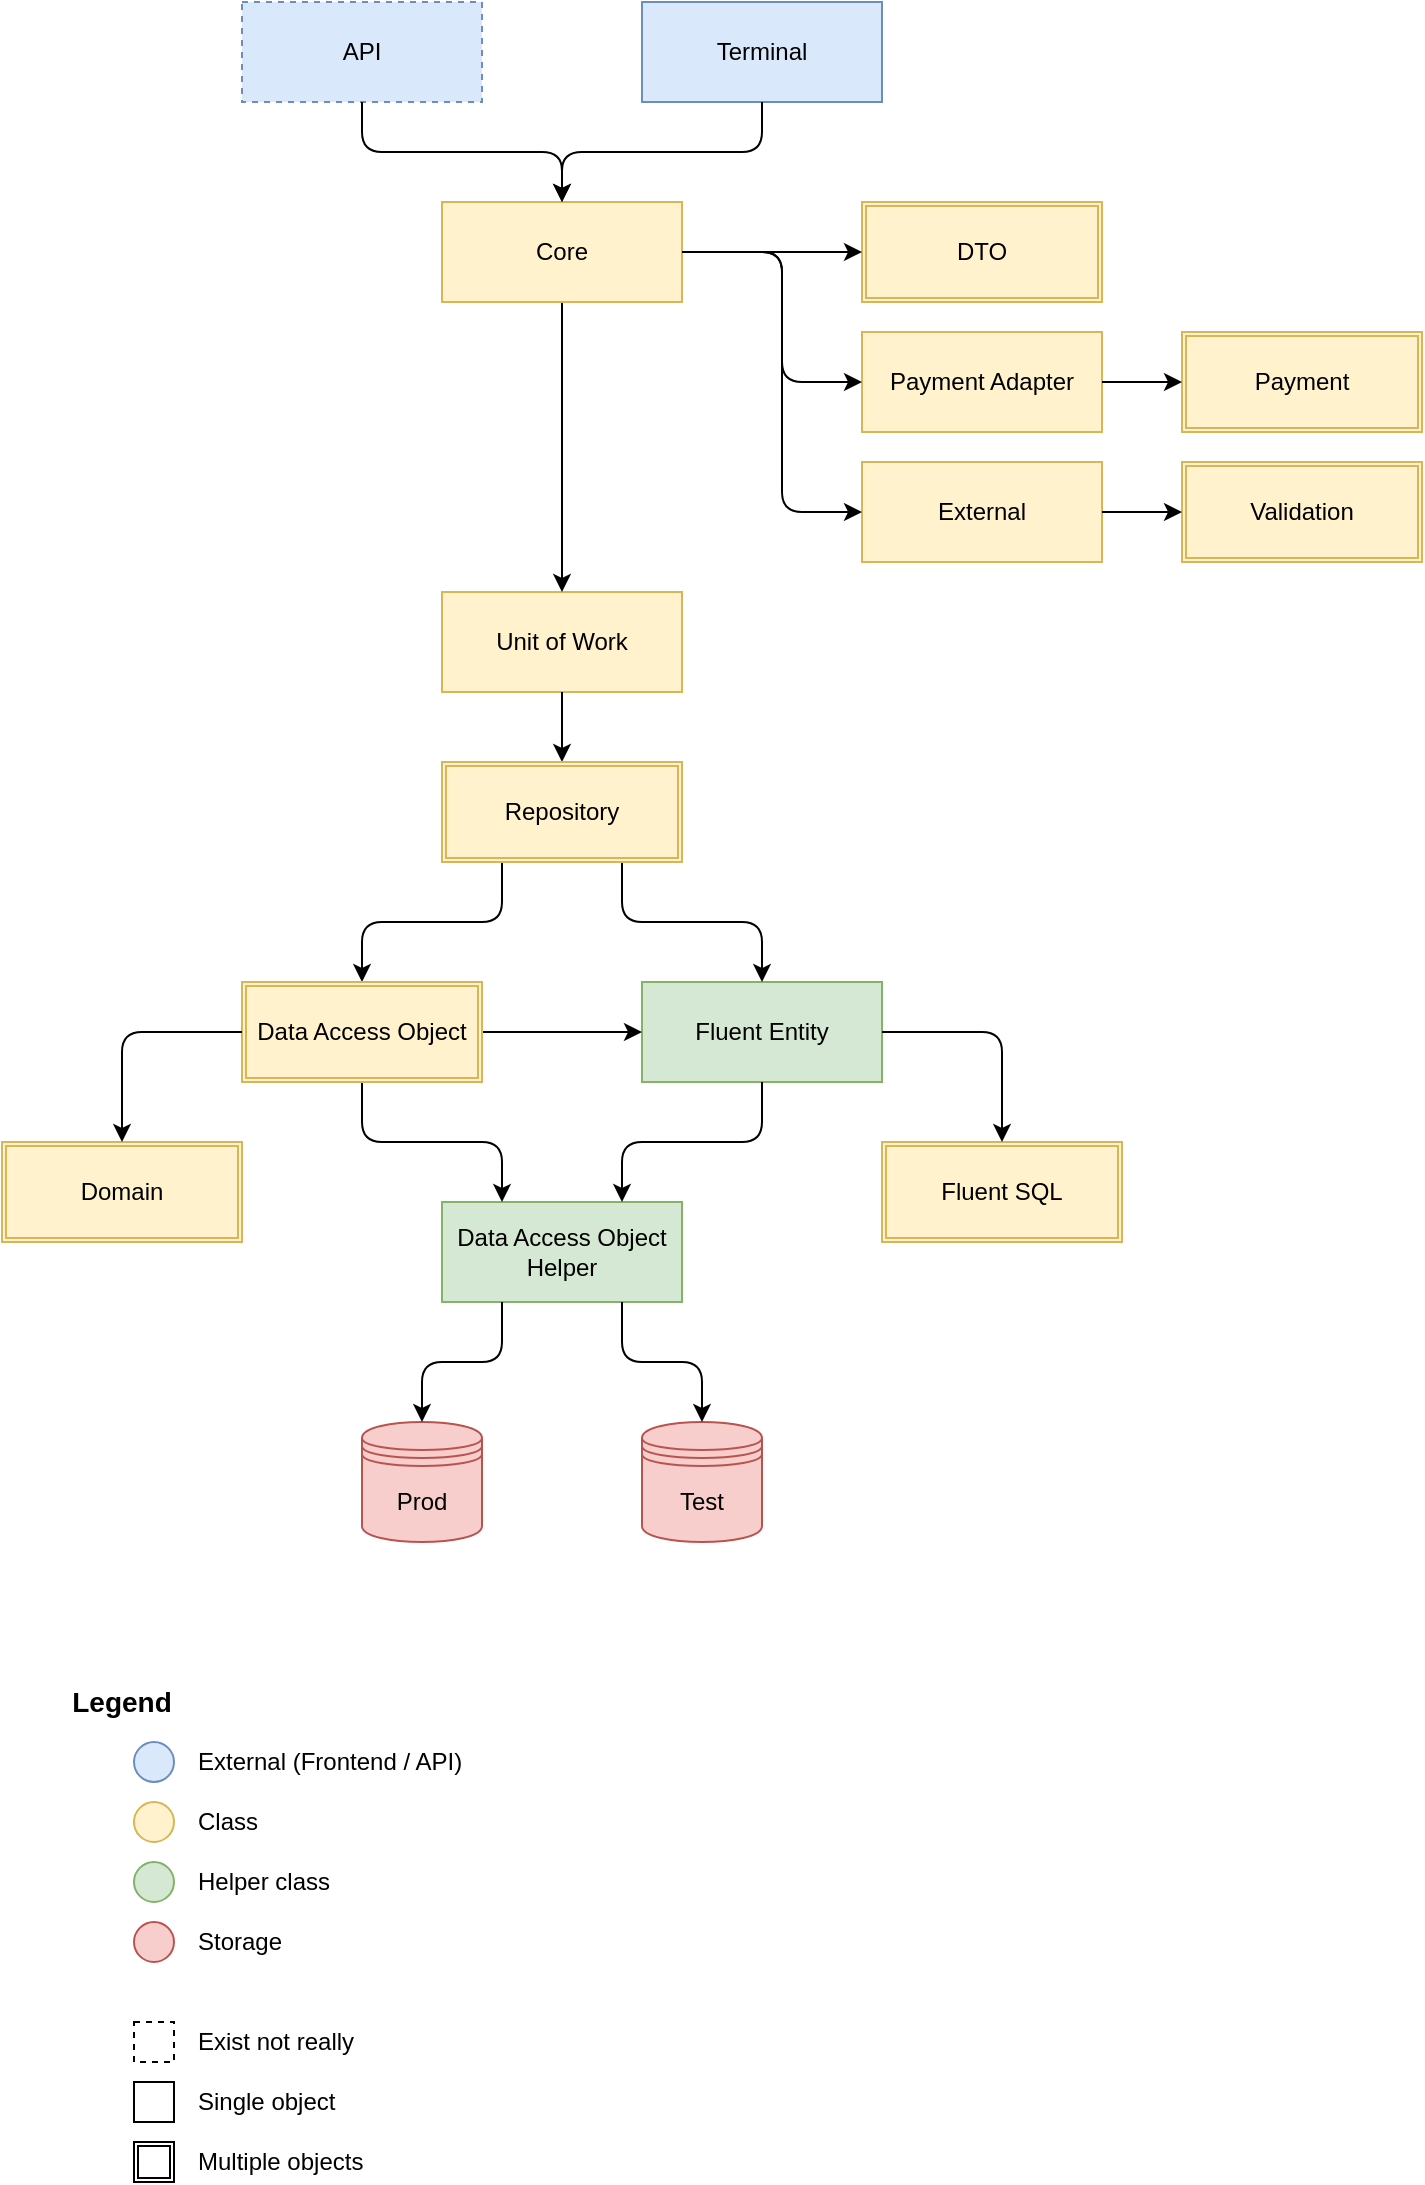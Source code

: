 <mxfile version="13.7.9" type="device"><diagram id="3vOYllwy6lm-N3zTiEJx" name="Page-1"><mxGraphModel dx="2062" dy="1192" grid="1" gridSize="10" guides="1" tooltips="1" connect="1" arrows="1" fold="1" page="1" pageScale="1" pageWidth="827" pageHeight="1169" math="0" shadow="0"><root><mxCell id="0"/><mxCell id="1" parent="0"/><mxCell id="zkJKLLUmF1_LEJo0QYB0-1" value="Prod" style="shape=datastore;whiteSpace=wrap;html=1;fillColor=#f8cecc;strokeColor=#b85450;" parent="1" vertex="1"><mxGeometry x="220" y="730" width="60" height="60" as="geometry"/></mxCell><mxCell id="zkJKLLUmF1_LEJo0QYB0-2" value="Test" style="shape=datastore;whiteSpace=wrap;html=1;fillColor=#f8cecc;strokeColor=#b85450;" parent="1" vertex="1"><mxGeometry x="360" y="730" width="60" height="60" as="geometry"/></mxCell><mxCell id="zkJKLLUmF1_LEJo0QYB0-5" value="Fluent Entity" style="rounded=0;whiteSpace=wrap;html=1;fillColor=#d5e8d4;strokeColor=#82b366;" parent="1" vertex="1"><mxGeometry x="360" y="510" width="120" height="50" as="geometry"/></mxCell><mxCell id="zkJKLLUmF1_LEJo0QYB0-6" value="Data Access Object Helper" style="rounded=0;whiteSpace=wrap;html=1;fillColor=#d5e8d4;strokeColor=#82b366;" parent="1" vertex="1"><mxGeometry x="260" y="620" width="120" height="50" as="geometry"/></mxCell><mxCell id="zkJKLLUmF1_LEJo0QYB0-7" value="" style="endArrow=classic;html=1;edgeStyle=orthogonalEdgeStyle;exitX=0.25;exitY=1;exitDx=0;exitDy=0;entryX=0.5;entryY=0;entryDx=0;entryDy=0;" parent="1" source="zkJKLLUmF1_LEJo0QYB0-6" target="zkJKLLUmF1_LEJo0QYB0-1" edge="1"><mxGeometry width="50" height="50" relative="1" as="geometry"><mxPoint x="290" y="600" as="sourcePoint"/><mxPoint x="340" y="550" as="targetPoint"/><Array as="points"><mxPoint x="290" y="700"/><mxPoint x="250" y="700"/></Array></mxGeometry></mxCell><mxCell id="zkJKLLUmF1_LEJo0QYB0-8" value="" style="edgeStyle=segmentEdgeStyle;endArrow=classic;html=1;exitX=0.75;exitY=1;exitDx=0;exitDy=0;entryX=0.5;entryY=0;entryDx=0;entryDy=0;" parent="1" source="zkJKLLUmF1_LEJo0QYB0-6" target="zkJKLLUmF1_LEJo0QYB0-2" edge="1"><mxGeometry width="50" height="50" relative="1" as="geometry"><mxPoint x="290" y="600" as="sourcePoint"/><mxPoint x="340" y="550" as="targetPoint"/><Array as="points"><mxPoint x="350" y="700"/><mxPoint x="390" y="700"/></Array></mxGeometry></mxCell><mxCell id="zkJKLLUmF1_LEJo0QYB0-10" value="" style="edgeStyle=elbowEdgeStyle;elbow=vertical;endArrow=classic;html=1;exitX=0.5;exitY=1;exitDx=0;exitDy=0;entryX=0.25;entryY=0;entryDx=0;entryDy=0;" parent="1" source="zkJKLLUmF1_LEJo0QYB0-27" target="zkJKLLUmF1_LEJo0QYB0-6" edge="1"><mxGeometry width="50" height="50" relative="1" as="geometry"><mxPoint x="220" y="560" as="sourcePoint"/><mxPoint x="340" y="540" as="targetPoint"/></mxGeometry></mxCell><mxCell id="zkJKLLUmF1_LEJo0QYB0-11" value="" style="edgeStyle=segmentEdgeStyle;endArrow=classic;html=1;exitX=0.5;exitY=1;exitDx=0;exitDy=0;entryX=0.75;entryY=0;entryDx=0;entryDy=0;" parent="1" source="zkJKLLUmF1_LEJo0QYB0-5" target="zkJKLLUmF1_LEJo0QYB0-6" edge="1"><mxGeometry width="50" height="50" relative="1" as="geometry"><mxPoint x="290" y="590" as="sourcePoint"/><mxPoint x="340" y="540" as="targetPoint"/><Array as="points"><mxPoint x="420" y="590"/><mxPoint x="350" y="590"/></Array></mxGeometry></mxCell><mxCell id="zkJKLLUmF1_LEJo0QYB0-12" value="" style="endArrow=classic;html=1;exitX=1;exitY=0.5;exitDx=0;exitDy=0;entryX=0;entryY=0.5;entryDx=0;entryDy=0;" parent="1" source="zkJKLLUmF1_LEJo0QYB0-27" target="zkJKLLUmF1_LEJo0QYB0-5" edge="1"><mxGeometry width="50" height="50" relative="1" as="geometry"><mxPoint x="280" y="535" as="sourcePoint"/><mxPoint x="340" y="520" as="targetPoint"/></mxGeometry></mxCell><mxCell id="zkJKLLUmF1_LEJo0QYB0-14" value="" style="edgeStyle=segmentEdgeStyle;endArrow=classic;html=1;exitX=0.25;exitY=1;exitDx=0;exitDy=0;entryX=0.5;entryY=0;entryDx=0;entryDy=0;" parent="1" source="zkJKLLUmF1_LEJo0QYB0-28" target="zkJKLLUmF1_LEJo0QYB0-27" edge="1"><mxGeometry width="50" height="50" relative="1" as="geometry"><mxPoint x="290" y="450" as="sourcePoint"/><mxPoint x="220" y="510" as="targetPoint"/><Array as="points"><mxPoint x="290" y="480"/><mxPoint x="220" y="480"/></Array></mxGeometry></mxCell><mxCell id="zkJKLLUmF1_LEJo0QYB0-15" value="" style="edgeStyle=segmentEdgeStyle;endArrow=classic;html=1;exitX=0.75;exitY=1;exitDx=0;exitDy=0;entryX=0.5;entryY=0;entryDx=0;entryDy=0;" parent="1" source="zkJKLLUmF1_LEJo0QYB0-28" target="zkJKLLUmF1_LEJo0QYB0-5" edge="1"><mxGeometry width="50" height="50" relative="1" as="geometry"><mxPoint x="350" y="450" as="sourcePoint"/><mxPoint x="340" y="520" as="targetPoint"/><Array as="points"><mxPoint x="350" y="480"/><mxPoint x="420" y="480"/></Array></mxGeometry></mxCell><mxCell id="zkJKLLUmF1_LEJo0QYB0-16" value="Unit of Work" style="rounded=0;whiteSpace=wrap;html=1;fillColor=#fff2cc;strokeColor=#d6b656;" parent="1" vertex="1"><mxGeometry x="260" y="315" width="120" height="50" as="geometry"/></mxCell><mxCell id="zkJKLLUmF1_LEJo0QYB0-17" value="" style="endArrow=classic;html=1;exitX=0.5;exitY=1;exitDx=0;exitDy=0;entryX=0.5;entryY=0;entryDx=0;entryDy=0;" parent="1" source="zkJKLLUmF1_LEJo0QYB0-16" target="zkJKLLUmF1_LEJo0QYB0-28" edge="1"><mxGeometry width="50" height="50" relative="1" as="geometry"><mxPoint x="290" y="600" as="sourcePoint"/><mxPoint x="320" y="400" as="targetPoint"/></mxGeometry></mxCell><mxCell id="zkJKLLUmF1_LEJo0QYB0-19" value="" style="endArrow=classic;html=1;exitX=0.5;exitY=1;exitDx=0;exitDy=0;entryX=0.5;entryY=0;entryDx=0;entryDy=0;" parent="1" source="BSPjpirRFfqNke3tH3rv-1" target="zkJKLLUmF1_LEJo0QYB0-16" edge="1"><mxGeometry width="50" height="50" relative="1" as="geometry"><mxPoint x="320" y="280" as="sourcePoint"/><mxPoint x="340" y="365" as="targetPoint"/></mxGeometry></mxCell><mxCell id="zkJKLLUmF1_LEJo0QYB0-20" value="&lt;b&gt;&lt;font style=&quot;font-size: 14px&quot;&gt;Legend&lt;br&gt;&lt;/font&gt;&lt;/b&gt;" style="text;html=1;strokeColor=none;fillColor=none;align=center;verticalAlign=middle;whiteSpace=wrap;rounded=0;" parent="1" vertex="1"><mxGeometry x="80" y="860" width="40" height="20" as="geometry"/></mxCell><mxCell id="zkJKLLUmF1_LEJo0QYB0-22" value="" style="ellipse;whiteSpace=wrap;html=1;aspect=fixed;fillColor=#dae8fc;strokeColor=#6c8ebf;" parent="1" vertex="1"><mxGeometry x="106" y="890" width="20" height="20" as="geometry"/></mxCell><mxCell id="zkJKLLUmF1_LEJo0QYB0-23" value="External (Frontend / API)" style="text;html=1;strokeColor=none;fillColor=none;align=left;verticalAlign=middle;whiteSpace=wrap;rounded=0;" parent="1" vertex="1"><mxGeometry x="136" y="890" width="174" height="20" as="geometry"/></mxCell><mxCell id="zkJKLLUmF1_LEJo0QYB0-25" value="" style="ellipse;whiteSpace=wrap;html=1;aspect=fixed;fillColor=#fff2cc;strokeColor=#d6b656;" parent="1" vertex="1"><mxGeometry x="106" y="920" width="20" height="20" as="geometry"/></mxCell><mxCell id="zkJKLLUmF1_LEJo0QYB0-26" value="Class" style="text;html=1;strokeColor=none;fillColor=none;align=left;verticalAlign=middle;whiteSpace=wrap;rounded=0;" parent="1" vertex="1"><mxGeometry x="136" y="920" width="174" height="20" as="geometry"/></mxCell><mxCell id="zkJKLLUmF1_LEJo0QYB0-27" value="Data Access Object" style="shape=ext;double=1;rounded=0;whiteSpace=wrap;html=1;fillColor=#fff2cc;strokeColor=#d6b656;" parent="1" vertex="1"><mxGeometry x="160" y="510" width="120" height="50" as="geometry"/></mxCell><mxCell id="zkJKLLUmF1_LEJo0QYB0-28" value="Repository" style="shape=ext;double=1;rounded=0;whiteSpace=wrap;html=1;strokeColor=#d6b656;fillColor=#fff2cc;" parent="1" vertex="1"><mxGeometry x="260" y="400" width="120" height="50" as="geometry"/></mxCell><mxCell id="zkJKLLUmF1_LEJo0QYB0-31" value="" style="ellipse;whiteSpace=wrap;html=1;aspect=fixed;fillColor=#d5e8d4;strokeColor=#82b366;" parent="1" vertex="1"><mxGeometry x="106" y="950" width="20" height="20" as="geometry"/></mxCell><mxCell id="zkJKLLUmF1_LEJo0QYB0-32" value="Helper class" style="text;html=1;strokeColor=none;fillColor=none;align=left;verticalAlign=middle;whiteSpace=wrap;rounded=0;" parent="1" vertex="1"><mxGeometry x="136" y="950" width="174" height="20" as="geometry"/></mxCell><mxCell id="zkJKLLUmF1_LEJo0QYB0-36" value="" style="ellipse;whiteSpace=wrap;html=1;aspect=fixed;fillColor=#f8cecc;strokeColor=#b85450;" parent="1" vertex="1"><mxGeometry x="106" y="980" width="20" height="20" as="geometry"/></mxCell><mxCell id="zkJKLLUmF1_LEJo0QYB0-37" value="Storage" style="text;html=1;strokeColor=none;fillColor=none;align=left;verticalAlign=middle;whiteSpace=wrap;rounded=0;" parent="1" vertex="1"><mxGeometry x="136" y="980" width="174" height="20" as="geometry"/></mxCell><mxCell id="zkJKLLUmF1_LEJo0QYB0-38" value="" style="rounded=0;whiteSpace=wrap;html=1;dashed=1;strokeColor=#000000;" parent="1" vertex="1"><mxGeometry x="106" y="1030" width="20" height="20" as="geometry"/></mxCell><mxCell id="zkJKLLUmF1_LEJo0QYB0-40" value="Exist not really" style="text;html=1;strokeColor=none;fillColor=none;align=left;verticalAlign=middle;whiteSpace=wrap;rounded=0;" parent="1" vertex="1"><mxGeometry x="136" y="1030" width="174" height="20" as="geometry"/></mxCell><mxCell id="zkJKLLUmF1_LEJo0QYB0-42" value="" style="rounded=0;whiteSpace=wrap;html=1;" parent="1" vertex="1"><mxGeometry x="106" y="1060" width="20" height="20" as="geometry"/></mxCell><mxCell id="zkJKLLUmF1_LEJo0QYB0-43" value="Single object" style="text;html=1;strokeColor=none;fillColor=none;align=left;verticalAlign=middle;whiteSpace=wrap;rounded=0;" parent="1" vertex="1"><mxGeometry x="136" y="1060" width="174" height="20" as="geometry"/></mxCell><mxCell id="zkJKLLUmF1_LEJo0QYB0-45" value="Multiple objects" style="text;html=1;strokeColor=none;fillColor=none;align=left;verticalAlign=middle;whiteSpace=wrap;rounded=0;" parent="1" vertex="1"><mxGeometry x="136" y="1090" width="174" height="20" as="geometry"/></mxCell><mxCell id="zkJKLLUmF1_LEJo0QYB0-46" value="" style="shape=ext;double=1;rounded=0;whiteSpace=wrap;html=1;strokeColor=#000000;" parent="1" vertex="1"><mxGeometry x="106" y="1090" width="20" height="20" as="geometry"/></mxCell><mxCell id="zkJKLLUmF1_LEJo0QYB0-50" value="&lt;span&gt;Fluent SQL&lt;/span&gt;" style="shape=ext;double=1;rounded=0;whiteSpace=wrap;html=1;strokeColor=#d6b656;fillColor=#fff2cc;" parent="1" vertex="1"><mxGeometry x="480" y="590" width="120" height="50" as="geometry"/></mxCell><mxCell id="zkJKLLUmF1_LEJo0QYB0-51" value="" style="edgeStyle=segmentEdgeStyle;endArrow=classic;html=1;exitX=1;exitY=0.5;exitDx=0;exitDy=0;entryX=0.5;entryY=0;entryDx=0;entryDy=0;" parent="1" source="zkJKLLUmF1_LEJo0QYB0-5" target="zkJKLLUmF1_LEJo0QYB0-50" edge="1"><mxGeometry width="50" height="50" relative="1" as="geometry"><mxPoint x="480" y="520" as="sourcePoint"/><mxPoint x="530" y="470" as="targetPoint"/></mxGeometry></mxCell><mxCell id="BSPjpirRFfqNke3tH3rv-1" value="Core" style="rounded=0;whiteSpace=wrap;html=1;fillColor=#fff2cc;strokeColor=#d6b656;" vertex="1" parent="1"><mxGeometry x="260" y="120" width="120" height="50" as="geometry"/></mxCell><mxCell id="BSPjpirRFfqNke3tH3rv-2" value="Terminal" style="rounded=0;whiteSpace=wrap;html=1;fillColor=#dae8fc;strokeColor=#6c8ebf;" vertex="1" parent="1"><mxGeometry x="360" y="20" width="120" height="50" as="geometry"/></mxCell><mxCell id="BSPjpirRFfqNke3tH3rv-4" value="" style="edgeStyle=elbowEdgeStyle;elbow=vertical;endArrow=classic;html=1;exitX=0.5;exitY=1;exitDx=0;exitDy=0;entryX=0.5;entryY=0;entryDx=0;entryDy=0;" edge="1" parent="1" source="BSPjpirRFfqNke3tH3rv-2" target="BSPjpirRFfqNke3tH3rv-1"><mxGeometry width="50" height="50" relative="1" as="geometry"><mxPoint x="540" y="230" as="sourcePoint"/><mxPoint x="590" y="180" as="targetPoint"/></mxGeometry></mxCell><mxCell id="BSPjpirRFfqNke3tH3rv-5" value="API" style="rounded=0;whiteSpace=wrap;html=1;fillColor=#dae8fc;strokeColor=#6c8ebf;dashed=1;" vertex="1" parent="1"><mxGeometry x="160" y="20" width="120" height="50" as="geometry"/></mxCell><mxCell id="BSPjpirRFfqNke3tH3rv-6" value="" style="edgeStyle=elbowEdgeStyle;elbow=vertical;endArrow=classic;html=1;exitX=0.5;exitY=1;exitDx=0;exitDy=0;entryX=0.5;entryY=0;entryDx=0;entryDy=0;" edge="1" parent="1" source="BSPjpirRFfqNke3tH3rv-5" target="BSPjpirRFfqNke3tH3rv-1"><mxGeometry width="50" height="50" relative="1" as="geometry"><mxPoint x="540" y="230" as="sourcePoint"/><mxPoint x="590" y="180" as="targetPoint"/></mxGeometry></mxCell><mxCell id="BSPjpirRFfqNke3tH3rv-7" value="&lt;span&gt;Domain&lt;/span&gt;" style="shape=ext;double=1;rounded=0;whiteSpace=wrap;html=1;strokeColor=#d6b656;fillColor=#fff2cc;" vertex="1" parent="1"><mxGeometry x="40" y="590" width="120" height="50" as="geometry"/></mxCell><mxCell id="BSPjpirRFfqNke3tH3rv-9" value="" style="edgeStyle=segmentEdgeStyle;endArrow=classic;html=1;exitX=0;exitY=0.5;exitDx=0;exitDy=0;entryX=0.5;entryY=0;entryDx=0;entryDy=0;" edge="1" parent="1" source="zkJKLLUmF1_LEJo0QYB0-27" target="BSPjpirRFfqNke3tH3rv-7"><mxGeometry width="50" height="50" relative="1" as="geometry"><mxPoint x="380" y="490" as="sourcePoint"/><mxPoint x="430" y="440" as="targetPoint"/></mxGeometry></mxCell><mxCell id="BSPjpirRFfqNke3tH3rv-10" value="&lt;span&gt;DTO&lt;/span&gt;" style="shape=ext;double=1;rounded=0;whiteSpace=wrap;html=1;strokeColor=#d6b656;fillColor=#fff2cc;" vertex="1" parent="1"><mxGeometry x="470" y="120" width="120" height="50" as="geometry"/></mxCell><mxCell id="BSPjpirRFfqNke3tH3rv-11" value="&lt;span&gt;Payment&lt;/span&gt;" style="shape=ext;double=1;rounded=0;whiteSpace=wrap;html=1;strokeColor=#d6b656;fillColor=#fff2cc;" vertex="1" parent="1"><mxGeometry x="630" y="185" width="120" height="50" as="geometry"/></mxCell><mxCell id="BSPjpirRFfqNke3tH3rv-12" value="&lt;span&gt;Validation&lt;/span&gt;" style="shape=ext;double=1;rounded=0;whiteSpace=wrap;html=1;strokeColor=#d6b656;fillColor=#fff2cc;" vertex="1" parent="1"><mxGeometry x="630" y="250" width="120" height="50" as="geometry"/></mxCell><mxCell id="BSPjpirRFfqNke3tH3rv-13" value="Payment Adapter" style="rounded=0;whiteSpace=wrap;html=1;fillColor=#fff2cc;strokeColor=#d6b656;" vertex="1" parent="1"><mxGeometry x="470" y="185" width="120" height="50" as="geometry"/></mxCell><mxCell id="BSPjpirRFfqNke3tH3rv-14" value="External" style="rounded=0;whiteSpace=wrap;html=1;fillColor=#fff2cc;strokeColor=#d6b656;" vertex="1" parent="1"><mxGeometry x="470" y="250" width="120" height="50" as="geometry"/></mxCell><mxCell id="BSPjpirRFfqNke3tH3rv-16" value="" style="endArrow=classic;html=1;exitX=1;exitY=0.5;exitDx=0;exitDy=0;" edge="1" parent="1" source="BSPjpirRFfqNke3tH3rv-1" target="BSPjpirRFfqNke3tH3rv-10"><mxGeometry width="50" height="50" relative="1" as="geometry"><mxPoint x="640" y="170" as="sourcePoint"/><mxPoint x="690" y="120" as="targetPoint"/></mxGeometry></mxCell><mxCell id="BSPjpirRFfqNke3tH3rv-18" value="" style="edgeStyle=segmentEdgeStyle;endArrow=classic;html=1;exitX=1;exitY=0.5;exitDx=0;exitDy=0;entryX=0;entryY=0.5;entryDx=0;entryDy=0;" edge="1" parent="1" source="BSPjpirRFfqNke3tH3rv-1" target="BSPjpirRFfqNke3tH3rv-13"><mxGeometry width="50" height="50" relative="1" as="geometry"><mxPoint x="640" y="170" as="sourcePoint"/><mxPoint x="690" y="120" as="targetPoint"/><Array as="points"><mxPoint x="430" y="145"/><mxPoint x="430" y="210"/></Array></mxGeometry></mxCell><mxCell id="BSPjpirRFfqNke3tH3rv-19" value="" style="edgeStyle=segmentEdgeStyle;endArrow=classic;html=1;exitX=1;exitY=0.5;exitDx=0;exitDy=0;entryX=0;entryY=0.5;entryDx=0;entryDy=0;" edge="1" parent="1" source="BSPjpirRFfqNke3tH3rv-1" target="BSPjpirRFfqNke3tH3rv-14"><mxGeometry width="50" height="50" relative="1" as="geometry"><mxPoint x="640" y="170" as="sourcePoint"/><mxPoint x="690" y="120" as="targetPoint"/><Array as="points"><mxPoint x="430" y="145"/><mxPoint x="430" y="275"/></Array></mxGeometry></mxCell><mxCell id="BSPjpirRFfqNke3tH3rv-20" value="" style="endArrow=classic;html=1;exitX=1;exitY=0.5;exitDx=0;exitDy=0;entryX=0;entryY=0.5;entryDx=0;entryDy=0;" edge="1" parent="1" source="BSPjpirRFfqNke3tH3rv-13" target="BSPjpirRFfqNke3tH3rv-11"><mxGeometry width="50" height="50" relative="1" as="geometry"><mxPoint x="640" y="170" as="sourcePoint"/><mxPoint x="690" y="120" as="targetPoint"/></mxGeometry></mxCell><mxCell id="BSPjpirRFfqNke3tH3rv-21" value="" style="endArrow=classic;html=1;exitX=1;exitY=0.5;exitDx=0;exitDy=0;entryX=0;entryY=0.5;entryDx=0;entryDy=0;" edge="1" parent="1" source="BSPjpirRFfqNke3tH3rv-14" target="BSPjpirRFfqNke3tH3rv-12"><mxGeometry width="50" height="50" relative="1" as="geometry"><mxPoint x="640" y="170" as="sourcePoint"/><mxPoint x="690" y="120" as="targetPoint"/></mxGeometry></mxCell></root></mxGraphModel></diagram></mxfile>